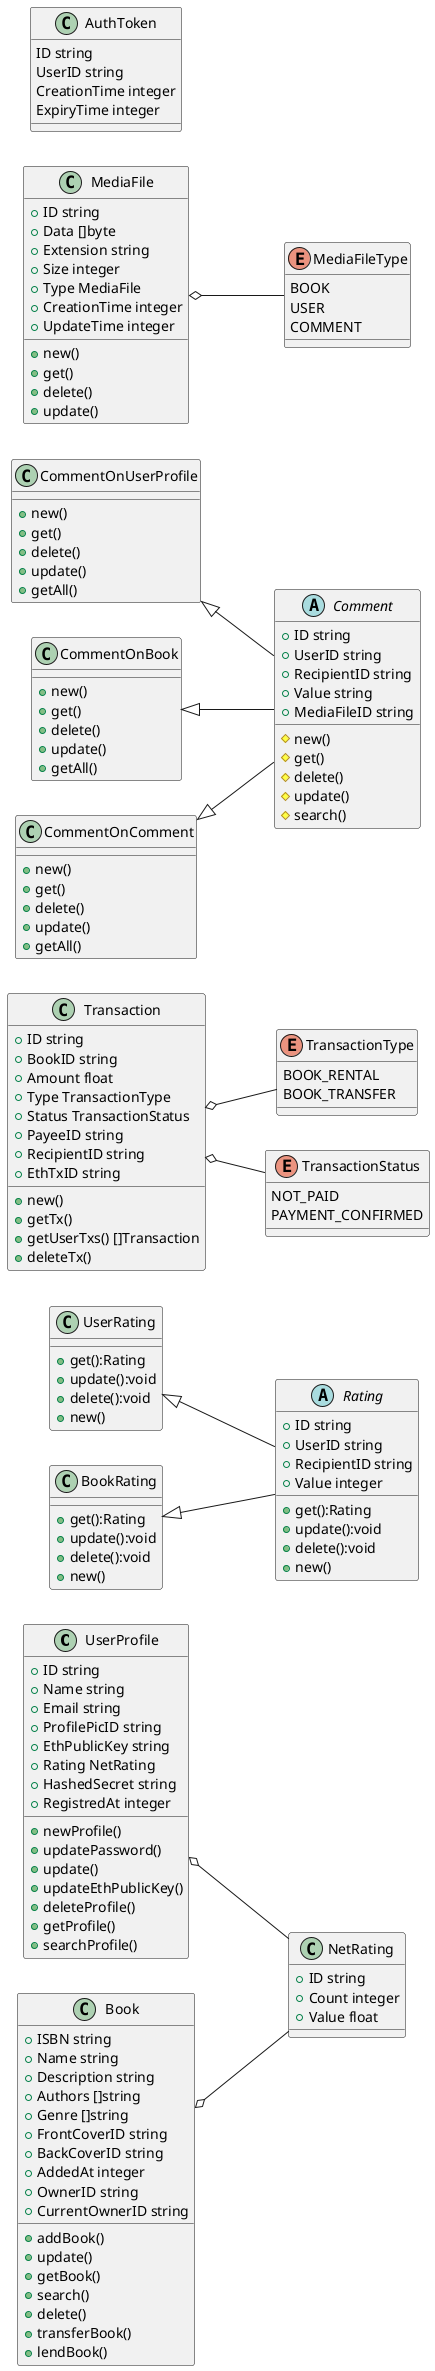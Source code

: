 @startuml

left to right direction

class UserProfile{
    + ID string
    + Name string
    + Email string
    + ProfilePicID string
    + EthPublicKey string
    + Rating NetRating
    + HashedSecret string
    + RegistredAt integer

    + newProfile()
    + updatePassword()
    + update()
    + updateEthPublicKey()
    + deleteProfile()
    + getProfile()
    + searchProfile()
}

class NetRating{
    + ID string
    + Count integer
    + Value float
}

UserProfile o-- NetRating

abstract class Rating{
    + ID string
    + UserID string
    + RecipientID string
    + Value integer

    + get():Rating
    + update():void
    + delete():void
    + new()
}

class UserRating{
    + get():Rating
    + update():void
    + delete():void
    + new()
}
class BookRating{
    + get():Rating
    + update():void
    + delete():void
    + new()
}


UserRating <|-- Rating
BookRating <|-- Rating 


class Book{
    + ISBN string
    + Name string
    + Description string
    + Authors []string
    + Genre []string
    + FrontCoverID string
    + BackCoverID string
    + AddedAt integer
    + OwnerID string
    + CurrentOwnerID string

    + addBook()
    + update()
    + getBook()
    + search()
    + delete()
    + transferBook()
    + lendBook()
}

Book o-- NetRating

class Transaction{
    + ID string
    + BookID string
    + Amount float
    + Type TransactionType
    + Status TransactionStatus
    + PayeeID string
    + RecipientID string
    + EthTxID string

    + new()
    + getTx()
    + getUserTxs() []Transaction
    + deleteTx()
}

Transaction o-- TransactionType
Transaction o-- TransactionStatus

enum TransactionType{
    BOOK_RENTAL
    BOOK_TRANSFER
}

enum TransactionStatus{
    NOT_PAID
    PAYMENT_CONFIRMED
}

abstract class Comment{
    + ID string
    + UserID string
    + RecipientID string
    + Value string
    + MediaFileID string

    # new()
    # get()
    # delete()
    # update()
    # search()
}


class CommentOnUserProfile{
    + new()
    + get()
    + delete()
    + update()
    + getAll() 
}

class CommentOnBook{
    + new()
    + get()
    + delete()
    + update()
    + getAll() 
}

class CommentOnComment{
    + new()
    + get()
    + delete()
    + update()
    + getAll() 
}

CommentOnUserProfile <|-- Comment
CommentOnBook <|-- Comment
CommentOnComment <|-- Comment

class MediaFile{
    + ID string
    + Data []byte
    + Extension string
    + Size integer
    + Type MediaFile
    + CreationTime integer
    + UpdateTime integer

    + new()
    + get()
    + delete()
    + update()
}

enum MediaFileType{
    BOOK
    USER
    COMMENT
}

MediaFile o-- MediaFileType


class AuthToken{
    ID string
    UserID string
    CreationTime integer
    ExpiryTime integer
}



@enduml